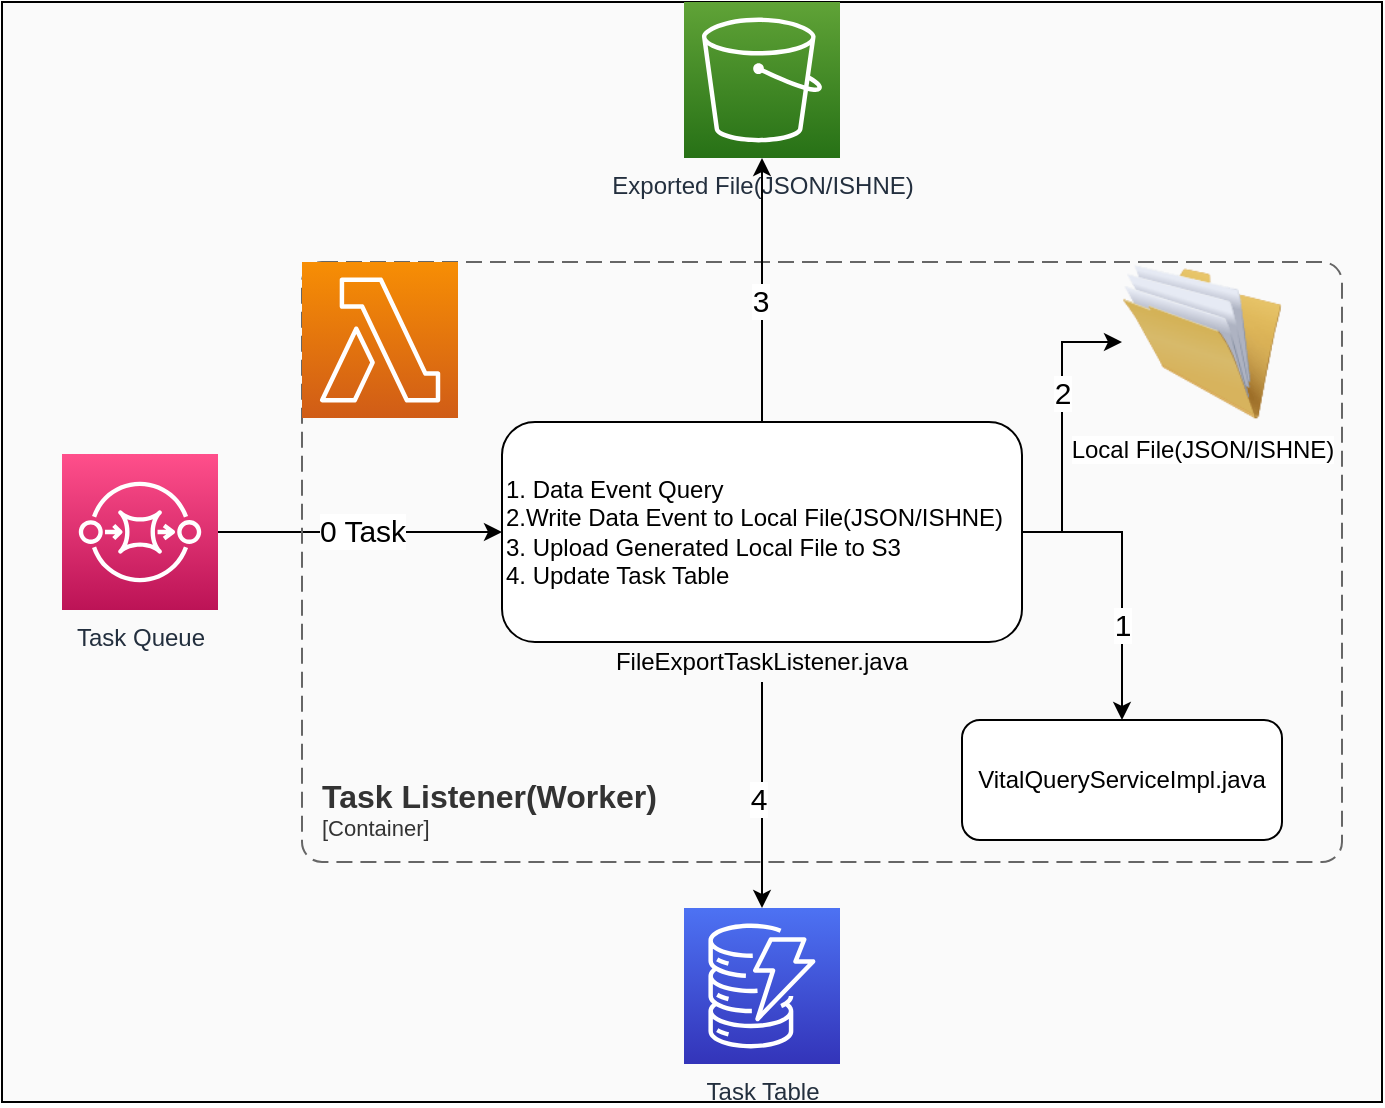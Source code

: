 <mxfile version="21.6.6" type="github">
  <diagram name="Page-1" id="t0wirQSe8Ndwz_d9o5BJ">
    <mxGraphModel dx="658" dy="418" grid="1" gridSize="10" guides="1" tooltips="1" connect="1" arrows="1" fold="1" page="1" pageScale="1" pageWidth="827" pageHeight="1169" math="0" shadow="0">
      <root>
        <mxCell id="0" />
        <mxCell id="1" parent="0" />
        <mxCell id="t5gcVrF-W7fBeW5LNrVJ-37" value="" style="rounded=0;whiteSpace=wrap;html=1;fillColor=#FAFAFA;" parent="1" vertex="1">
          <mxGeometry x="20" y="80" width="690" height="550" as="geometry" />
        </mxCell>
        <mxCell id="LVUbIvGB1ecaTfpnunjM-25" style="edgeStyle=orthogonalEdgeStyle;rounded=0;orthogonalLoop=1;jettySize=auto;html=1;" parent="1" source="t5gcVrF-W7fBeW5LNrVJ-4" target="LVUbIvGB1ecaTfpnunjM-4" edge="1">
          <mxGeometry relative="1" as="geometry" />
        </mxCell>
        <mxCell id="LVUbIvGB1ecaTfpnunjM-27" value="&lt;font style=&quot;font-size: 15px;&quot;&gt;0 Task&lt;/font&gt;" style="edgeLabel;html=1;align=center;verticalAlign=middle;resizable=0;points=[];" parent="LVUbIvGB1ecaTfpnunjM-25" vertex="1" connectable="0">
          <mxGeometry x="-0.197" y="-2" relative="1" as="geometry">
            <mxPoint x="15" y="-3" as="offset" />
          </mxGeometry>
        </mxCell>
        <mxCell id="t5gcVrF-W7fBeW5LNrVJ-4" value="Task Queue" style="sketch=0;points=[[0,0,0],[0.25,0,0],[0.5,0,0],[0.75,0,0],[1,0,0],[0,1,0],[0.25,1,0],[0.5,1,0],[0.75,1,0],[1,1,0],[0,0.25,0],[0,0.5,0],[0,0.75,0],[1,0.25,0],[1,0.5,0],[1,0.75,0]];outlineConnect=0;fontColor=#232F3E;gradientColor=#FF4F8B;gradientDirection=north;fillColor=#BC1356;strokeColor=#ffffff;dashed=0;verticalLabelPosition=bottom;verticalAlign=top;align=center;html=1;fontSize=12;fontStyle=0;aspect=fixed;shape=mxgraph.aws4.resourceIcon;resIcon=mxgraph.aws4.sqs;" parent="1" vertex="1">
          <mxGeometry x="50" y="306" width="78" height="78" as="geometry" />
        </mxCell>
        <mxCell id="t5gcVrF-W7fBeW5LNrVJ-9" value="Task Table" style="sketch=0;points=[[0,0,0],[0.25,0,0],[0.5,0,0],[0.75,0,0],[1,0,0],[0,1,0],[0.25,1,0],[0.5,1,0],[0.75,1,0],[1,1,0],[0,0.25,0],[0,0.5,0],[0,0.75,0],[1,0.25,0],[1,0.5,0],[1,0.75,0]];outlineConnect=0;fontColor=#232F3E;gradientColor=#4D72F3;gradientDirection=north;fillColor=#3334B9;strokeColor=#ffffff;dashed=0;verticalLabelPosition=bottom;verticalAlign=top;align=center;html=1;fontSize=12;fontStyle=0;aspect=fixed;shape=mxgraph.aws4.resourceIcon;resIcon=mxgraph.aws4.dynamodb;" parent="1" vertex="1">
          <mxGeometry x="361" y="533" width="78" height="78" as="geometry" />
        </mxCell>
        <mxCell id="t5gcVrF-W7fBeW5LNrVJ-11" value="Exported File(JSON/ISHNE)" style="sketch=0;points=[[0,0,0],[0.25,0,0],[0.5,0,0],[0.75,0,0],[1,0,0],[0,1,0],[0.25,1,0],[0.5,1,0],[0.75,1,0],[1,1,0],[0,0.25,0],[0,0.5,0],[0,0.75,0],[1,0.25,0],[1,0.5,0],[1,0.75,0]];outlineConnect=0;fontColor=#232F3E;gradientColor=#60A337;gradientDirection=north;fillColor=#277116;strokeColor=#ffffff;dashed=0;verticalLabelPosition=bottom;verticalAlign=top;align=center;html=1;fontSize=12;fontStyle=0;aspect=fixed;shape=mxgraph.aws4.resourceIcon;resIcon=mxgraph.aws4.s3;" parent="1" vertex="1">
          <mxGeometry x="361" y="80" width="78" height="78" as="geometry" />
        </mxCell>
        <object placeholders="1" c4Name="Task Listener(Worker)" c4Type="ContainerScopeBoundary" c4Application="Container" label="&lt;font style=&quot;font-size: 16px&quot;&gt;&lt;b&gt;&lt;div style=&quot;text-align: left&quot;&gt;%c4Name%&lt;/div&gt;&lt;/b&gt;&lt;/font&gt;&lt;div style=&quot;text-align: left&quot;&gt;[%c4Application%]&lt;/div&gt;" id="t5gcVrF-W7fBeW5LNrVJ-5">
          <mxCell style="rounded=1;fontSize=11;whiteSpace=wrap;html=1;dashed=1;arcSize=20;fillColor=none;strokeColor=#666666;fontColor=#333333;labelBackgroundColor=none;align=left;verticalAlign=bottom;labelBorderColor=none;spacingTop=0;spacing=10;dashPattern=8 4;metaEdit=1;rotatable=0;perimeter=rectanglePerimeter;noLabel=0;labelPadding=0;allowArrows=0;connectable=0;expand=0;recursiveResize=0;editable=1;pointerEvents=0;absoluteArcSize=1;points=[[0.25,0,0],[0.5,0,0],[0.75,0,0],[1,0.25,0],[1,0.5,0],[1,0.75,0],[0.75,1,0],[0.5,1,0],[0.25,1,0],[0,0.75,0],[0,0.5,0],[0,0.25,0]];" parent="1" vertex="1">
            <mxGeometry x="170" y="210" width="520" height="300" as="geometry" />
          </mxCell>
        </object>
        <mxCell id="t5gcVrF-W7fBeW5LNrVJ-6" value="" style="sketch=0;points=[[0,0,0],[0.25,0,0],[0.5,0,0],[0.75,0,0],[1,0,0],[0,1,0],[0.25,1,0],[0.5,1,0],[0.75,1,0],[1,1,0],[0,0.25,0],[0,0.5,0],[0,0.75,0],[1,0.25,0],[1,0.5,0],[1,0.75,0]];outlineConnect=0;fontColor=#232F3E;gradientColor=#F78E04;gradientDirection=north;fillColor=#D05C17;strokeColor=#ffffff;dashed=0;verticalLabelPosition=bottom;verticalAlign=top;align=center;html=1;fontSize=12;fontStyle=0;aspect=fixed;shape=mxgraph.aws4.resourceIcon;resIcon=mxgraph.aws4.lambda;container=0;" parent="1" vertex="1">
          <mxGeometry x="170" y="210" width="78" height="78" as="geometry" />
        </mxCell>
        <mxCell id="LVUbIvGB1ecaTfpnunjM-3" value="&lt;pre style=&quot;background-color: rgb(255, 255, 255);&quot;&gt;&lt;font face=&quot;Helvetica&quot; style=&quot;font-size: 12px;&quot;&gt;VitalQueryServiceImpl.java&lt;/font&gt;&lt;/pre&gt;" style="rounded=1;whiteSpace=wrap;html=1;" parent="1" vertex="1">
          <mxGeometry x="500" y="439" width="160" height="60" as="geometry" />
        </mxCell>
        <mxCell id="LVUbIvGB1ecaTfpnunjM-17" value="" style="group" parent="1" vertex="1" connectable="0">
          <mxGeometry x="270" y="290" width="260" height="130" as="geometry" />
        </mxCell>
        <mxCell id="LVUbIvGB1ecaTfpnunjM-4" value="1. Data Event Query&lt;br&gt;2.Write Data Event to Local File(JSON/ISHNE)&lt;br&gt;3. Upload Generated Local File to S3&lt;br&gt;4. Update Task Table" style="rounded=1;whiteSpace=wrap;html=1;align=left;" parent="LVUbIvGB1ecaTfpnunjM-17" vertex="1">
          <mxGeometry width="260" height="110" as="geometry" />
        </mxCell>
        <mxCell id="LVUbIvGB1ecaTfpnunjM-10" value="FileExportTaskListener.java" style="text;html=1;strokeColor=none;fillColor=none;align=center;verticalAlign=middle;whiteSpace=wrap;rounded=0;" parent="LVUbIvGB1ecaTfpnunjM-17" vertex="1">
          <mxGeometry x="45" y="110" width="170" height="20" as="geometry" />
        </mxCell>
        <mxCell id="LVUbIvGB1ecaTfpnunjM-23" style="edgeStyle=orthogonalEdgeStyle;rounded=0;orthogonalLoop=1;jettySize=auto;html=1;exitX=0.5;exitY=0;exitDx=0;exitDy=0;" parent="1" source="LVUbIvGB1ecaTfpnunjM-4" target="t5gcVrF-W7fBeW5LNrVJ-11" edge="1">
          <mxGeometry relative="1" as="geometry" />
        </mxCell>
        <mxCell id="LVUbIvGB1ecaTfpnunjM-31" value="&lt;font style=&quot;font-size: 15px;&quot;&gt;3&lt;/font&gt;" style="edgeLabel;html=1;align=center;verticalAlign=middle;resizable=0;points=[];" parent="LVUbIvGB1ecaTfpnunjM-23" vertex="1" connectable="0">
          <mxGeometry x="-0.076" y="-1" relative="1" as="geometry">
            <mxPoint x="-2" as="offset" />
          </mxGeometry>
        </mxCell>
        <mxCell id="LVUbIvGB1ecaTfpnunjM-24" style="edgeStyle=orthogonalEdgeStyle;rounded=0;orthogonalLoop=1;jettySize=auto;html=1;exitX=0.5;exitY=1;exitDx=0;exitDy=0;entryX=0.5;entryY=0;entryDx=0;entryDy=0;entryPerimeter=0;" parent="1" source="LVUbIvGB1ecaTfpnunjM-10" target="t5gcVrF-W7fBeW5LNrVJ-9" edge="1">
          <mxGeometry relative="1" as="geometry" />
        </mxCell>
        <mxCell id="LVUbIvGB1ecaTfpnunjM-32" value="&lt;font style=&quot;font-size: 15px;&quot;&gt;4&lt;/font&gt;" style="edgeLabel;html=1;align=center;verticalAlign=middle;resizable=0;points=[];" parent="LVUbIvGB1ecaTfpnunjM-24" vertex="1" connectable="0">
          <mxGeometry x="0.026" relative="1" as="geometry">
            <mxPoint x="-2" as="offset" />
          </mxGeometry>
        </mxCell>
        <mxCell id="LVUbIvGB1ecaTfpnunjM-26" style="edgeStyle=orthogonalEdgeStyle;rounded=0;orthogonalLoop=1;jettySize=auto;html=1;exitX=1;exitY=0.5;exitDx=0;exitDy=0;entryX=0.5;entryY=0;entryDx=0;entryDy=0;" parent="1" source="LVUbIvGB1ecaTfpnunjM-4" target="LVUbIvGB1ecaTfpnunjM-3" edge="1">
          <mxGeometry relative="1" as="geometry" />
        </mxCell>
        <mxCell id="LVUbIvGB1ecaTfpnunjM-35" value="&lt;font style=&quot;font-size: 15px;&quot;&gt;1&lt;/font&gt;" style="edgeLabel;html=1;align=center;verticalAlign=middle;resizable=0;points=[];" parent="LVUbIvGB1ecaTfpnunjM-26" vertex="1" connectable="0">
          <mxGeometry x="0.008" y="-1" relative="1" as="geometry">
            <mxPoint x="1" y="23" as="offset" />
          </mxGeometry>
        </mxCell>
        <mxCell id="LVUbIvGB1ecaTfpnunjM-28" value="Local File(JSON/ISHNE)" style="image;html=1;image=img/lib/clip_art/general/Full_Folder_128x128.png" parent="1" vertex="1">
          <mxGeometry x="580" y="210" width="80" height="80" as="geometry" />
        </mxCell>
        <mxCell id="LVUbIvGB1ecaTfpnunjM-30" value="&lt;font style=&quot;font-size: 15px;&quot;&gt;2&lt;/font&gt;" style="edgeStyle=orthogonalEdgeStyle;rounded=0;orthogonalLoop=1;jettySize=auto;html=1;exitX=1;exitY=0.5;exitDx=0;exitDy=0;" parent="1" source="LVUbIvGB1ecaTfpnunjM-4" target="LVUbIvGB1ecaTfpnunjM-28" edge="1">
          <mxGeometry x="0.242" relative="1" as="geometry">
            <Array as="points">
              <mxPoint x="550" y="345" />
              <mxPoint x="550" y="250" />
            </Array>
            <mxPoint as="offset" />
          </mxGeometry>
        </mxCell>
      </root>
    </mxGraphModel>
  </diagram>
</mxfile>
